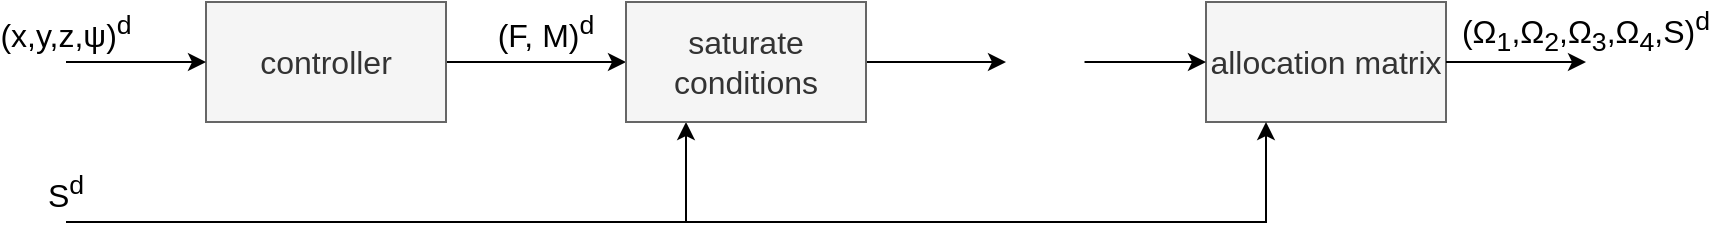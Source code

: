 <mxfile version="20.8.23" type="device"><diagram name="Pagina-1" id="hADXyH1zGsCQJtqV0d-7"><mxGraphModel dx="1050" dy="566" grid="1" gridSize="10" guides="1" tooltips="1" connect="1" arrows="1" fold="1" page="1" pageScale="1" pageWidth="827" pageHeight="1169" math="0" shadow="0"><root><mxCell id="0"/><mxCell id="1" parent="0"/><mxCell id="hP0qfYYG6l-0R9Aw_6HE-26" style="edgeStyle=orthogonalEdgeStyle;rounded=0;orthogonalLoop=1;jettySize=auto;html=1;exitX=1;exitY=0.5;exitDx=0;exitDy=0;entryX=0;entryY=0.5;entryDx=0;entryDy=0;" edge="1" parent="1" source="hP0qfYYG6l-0R9Aw_6HE-3" target="hP0qfYYG6l-0R9Aw_6HE-24"><mxGeometry relative="1" as="geometry"/></mxCell><mxCell id="hP0qfYYG6l-0R9Aw_6HE-3" value="controller" style="rounded=0;whiteSpace=wrap;html=1;fontSize=16;fillColor=#f5f5f5;fontColor=#333333;strokeColor=#666666;" vertex="1" parent="1"><mxGeometry x="150" y="200" width="120" height="60" as="geometry"/></mxCell><mxCell id="hP0qfYYG6l-0R9Aw_6HE-5" value="allocation matrix" style="rounded=0;whiteSpace=wrap;html=1;fontSize=16;fillColor=#f5f5f5;fontColor=#333333;strokeColor=#666666;" vertex="1" parent="1"><mxGeometry x="650" y="200" width="120" height="60" as="geometry"/></mxCell><mxCell id="hP0qfYYG6l-0R9Aw_6HE-10" value="" style="endArrow=classic;html=1;rounded=0;fontSize=16;entryX=0;entryY=0.5;entryDx=0;entryDy=0;" edge="1" parent="1" target="hP0qfYYG6l-0R9Aw_6HE-3"><mxGeometry width="50" height="50" relative="1" as="geometry"><mxPoint x="80" y="230" as="sourcePoint"/><mxPoint x="100" y="240" as="targetPoint"/></mxGeometry></mxCell><mxCell id="hP0qfYYG6l-0R9Aw_6HE-11" value="(x,y,z,ψ)&lt;sup&gt;d&lt;/sup&gt;" style="text;html=1;strokeColor=none;fillColor=none;align=center;verticalAlign=middle;whiteSpace=wrap;rounded=0;fontSize=16;" vertex="1" parent="1"><mxGeometry x="50" y="200" width="60" height="30" as="geometry"/></mxCell><mxCell id="hP0qfYYG6l-0R9Aw_6HE-16" value="(Ω&lt;sub&gt;1&lt;/sub&gt;,Ω&lt;sub&gt;2&lt;/sub&gt;,Ω&lt;sub&gt;3&lt;/sub&gt;,Ω&lt;sub&gt;4&lt;/sub&gt;,S)&lt;sup&gt;d&lt;/sup&gt;" style="text;html=1;strokeColor=none;fillColor=none;align=center;verticalAlign=middle;whiteSpace=wrap;rounded=0;fontSize=16;" vertex="1" parent="1"><mxGeometry x="810" y="200" width="60" height="30" as="geometry"/></mxCell><mxCell id="hP0qfYYG6l-0R9Aw_6HE-18" value="" style="endArrow=classic;html=1;rounded=0;fontSize=16;entryX=0.25;entryY=1;entryDx=0;entryDy=0;" edge="1" parent="1" target="hP0qfYYG6l-0R9Aw_6HE-24"><mxGeometry width="50" height="50" relative="1" as="geometry"><mxPoint x="80" y="310" as="sourcePoint"/><mxPoint x="400" y="310" as="targetPoint"/><Array as="points"><mxPoint x="390" y="310"/></Array></mxGeometry></mxCell><mxCell id="hP0qfYYG6l-0R9Aw_6HE-20" value="S&lt;sup&gt;d&lt;/sup&gt;" style="text;html=1;strokeColor=none;fillColor=none;align=center;verticalAlign=middle;whiteSpace=wrap;rounded=0;fontSize=16;" vertex="1" parent="1"><mxGeometry x="50" y="280" width="60" height="30" as="geometry"/></mxCell><mxCell id="hP0qfYYG6l-0R9Aw_6HE-22" value="" style="endArrow=classic;html=1;rounded=0;fontSize=16;entryX=0;entryY=0.5;entryDx=0;entryDy=0;" edge="1" parent="1"><mxGeometry width="50" height="50" relative="1" as="geometry"><mxPoint x="770" y="230" as="sourcePoint"/><mxPoint x="840" y="230" as="targetPoint"/></mxGeometry></mxCell><mxCell id="hP0qfYYG6l-0R9Aw_6HE-29" style="edgeStyle=orthogonalEdgeStyle;rounded=0;orthogonalLoop=1;jettySize=auto;html=1;exitX=1;exitY=0.5;exitDx=0;exitDy=0;entryX=0;entryY=0.5;entryDx=0;entryDy=0;" edge="1" parent="1" source="hP0qfYYG6l-0R9Aw_6HE-24" target="hP0qfYYG6l-0R9Aw_6HE-28"><mxGeometry relative="1" as="geometry"/></mxCell><mxCell id="hP0qfYYG6l-0R9Aw_6HE-24" value="saturate conditions" style="rounded=0;whiteSpace=wrap;html=1;fontSize=16;fillColor=#f5f5f5;fontColor=#333333;strokeColor=#666666;" vertex="1" parent="1"><mxGeometry x="360" y="200" width="120" height="60" as="geometry"/></mxCell><mxCell id="hP0qfYYG6l-0R9Aw_6HE-27" value="(F, M)&lt;sup&gt;d&lt;/sup&gt;" style="text;html=1;strokeColor=none;fillColor=none;align=center;verticalAlign=middle;whiteSpace=wrap;rounded=0;fontSize=16;" vertex="1" parent="1"><mxGeometry x="290" y="200" width="60" height="30" as="geometry"/></mxCell><mxCell id="hP0qfYYG6l-0R9Aw_6HE-30" style="edgeStyle=orthogonalEdgeStyle;rounded=0;orthogonalLoop=1;jettySize=auto;html=1;exitX=1;exitY=0.5;exitDx=0;exitDy=0;entryX=0;entryY=0.5;entryDx=0;entryDy=0;" edge="1" parent="1" source="hP0qfYYG6l-0R9Aw_6HE-28" target="hP0qfYYG6l-0R9Aw_6HE-5"><mxGeometry relative="1" as="geometry"/></mxCell><mxCell id="hP0qfYYG6l-0R9Aw_6HE-28" value="" style="shape=image;verticalLabelPosition=bottom;labelBackgroundColor=default;verticalAlign=top;aspect=fixed;imageAspect=0;image=https://i.stack.imgur.com/InfiZ.png;clipPath=inset(30.61% 25.45% 14.29% 26.36%);" vertex="1" parent="1"><mxGeometry x="550" y="210" width="39.26" height="40" as="geometry"/></mxCell><mxCell id="hP0qfYYG6l-0R9Aw_6HE-31" value="" style="endArrow=classic;html=1;rounded=0;entryX=0.25;entryY=1;entryDx=0;entryDy=0;" edge="1" parent="1" target="hP0qfYYG6l-0R9Aw_6HE-5"><mxGeometry width="50" height="50" relative="1" as="geometry"><mxPoint x="390" y="310" as="sourcePoint"/><mxPoint x="540" y="290" as="targetPoint"/><Array as="points"><mxPoint x="680" y="310"/></Array></mxGeometry></mxCell></root></mxGraphModel></diagram></mxfile>
